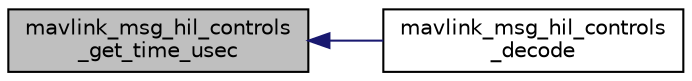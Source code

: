 digraph "mavlink_msg_hil_controls_get_time_usec"
{
 // INTERACTIVE_SVG=YES
  edge [fontname="Helvetica",fontsize="10",labelfontname="Helvetica",labelfontsize="10"];
  node [fontname="Helvetica",fontsize="10",shape=record];
  rankdir="LR";
  Node1 [label="mavlink_msg_hil_controls\l_get_time_usec",height=0.2,width=0.4,color="black", fillcolor="grey75", style="filled" fontcolor="black"];
  Node1 -> Node2 [dir="back",color="midnightblue",fontsize="10",style="solid",fontname="Helvetica"];
  Node2 [label="mavlink_msg_hil_controls\l_decode",height=0.2,width=0.4,color="black", fillcolor="white", style="filled",URL="$v1_80_2common_2mavlink__msg__hil__controls_8h.html#af680f22b5c1f7dbad8213834d6cf94a7",tooltip="Decode a hil_controls message into a struct. "];
}
